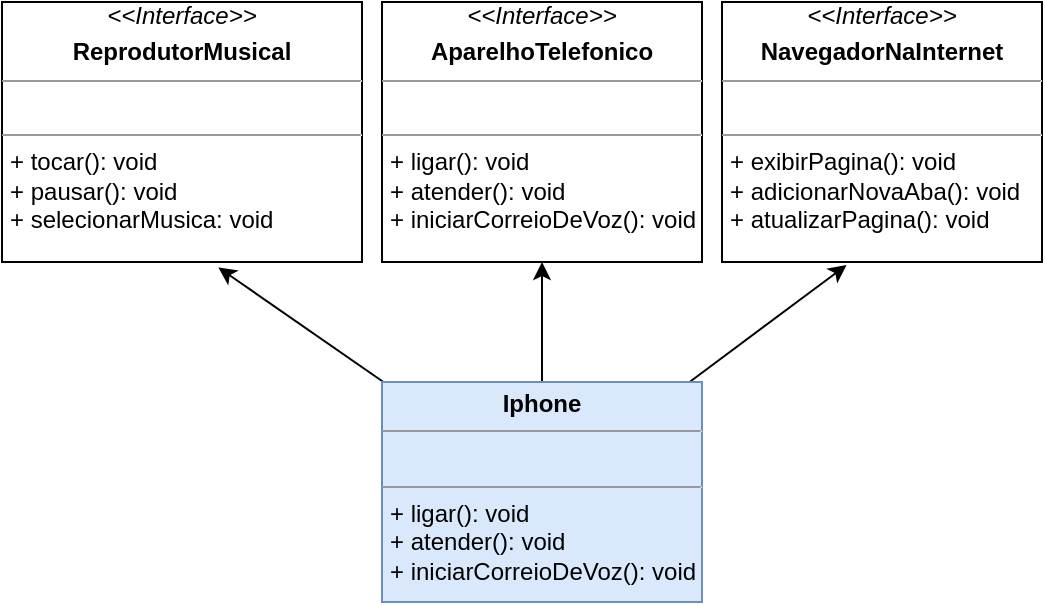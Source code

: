<mxfile>
    <diagram id="K7GSP3UxWVov4agXDlog" name="Página-1">
        <mxGraphModel dx="896" dy="992" grid="1" gridSize="10" guides="1" tooltips="1" connect="1" arrows="1" fold="1" page="1" pageScale="1" pageWidth="827" pageHeight="1169" math="0" shadow="0">
            <root>
                <mxCell id="0"/>
                <mxCell id="1" parent="0"/>
                <mxCell id="2" value="&lt;div style=&quot;text-align: center;&quot;&gt;&lt;i style=&quot;background-color: initial; border-color: var(--border-color);&quot;&gt;&amp;lt;&amp;lt;Interface&amp;gt;&amp;gt;&lt;/i&gt;&lt;/div&gt;&lt;p style=&quot;margin:0px;margin-top:4px;text-align:center;&quot;&gt;&lt;b&gt;ReprodutorMusical&lt;/b&gt;&lt;/p&gt;&lt;hr size=&quot;1&quot;&gt;&lt;p style=&quot;margin:0px;margin-left:4px;&quot;&gt;&lt;br&gt;&lt;/p&gt;&lt;hr size=&quot;1&quot;&gt;&lt;p style=&quot;margin:0px;margin-left:4px;&quot;&gt;+ tocar(): void&lt;br&gt;&lt;/p&gt;&lt;p style=&quot;margin:0px;margin-left:4px;&quot;&gt;+ pausar(): void&lt;br&gt;+ selecionarMusica: void&lt;/p&gt;" style="verticalAlign=top;align=left;overflow=fill;fontSize=12;fontFamily=Helvetica;html=1;" vertex="1" parent="1">
                    <mxGeometry x="130" y="120" width="180" height="130" as="geometry"/>
                </mxCell>
                <mxCell id="3" value="&lt;div style=&quot;border-color: var(--border-color); text-align: center;&quot;&gt;&lt;i style=&quot;border-color: var(--border-color); background-color: initial;&quot;&gt;&amp;lt;&amp;lt;Interface&amp;gt;&amp;gt;&lt;/i&gt;&lt;/div&gt;&lt;p style=&quot;margin:0px;margin-top:4px;text-align:center;&quot;&gt;&lt;b&gt;AparelhoTelefonico&lt;/b&gt;&lt;/p&gt;&lt;hr size=&quot;1&quot;&gt;&lt;p style=&quot;margin:0px;margin-left:4px;&quot;&gt;&lt;br&gt;&lt;/p&gt;&lt;hr size=&quot;1&quot;&gt;&lt;p style=&quot;margin:0px;margin-left:4px;&quot;&gt;+ ligar(): void&lt;br&gt;+ atender(): void&lt;br&gt;+ iniciarCorreioDeVoz(): void&lt;/p&gt;" style="verticalAlign=top;align=left;overflow=fill;fontSize=12;fontFamily=Helvetica;html=1;" vertex="1" parent="1">
                    <mxGeometry x="320" y="120" width="160" height="130" as="geometry"/>
                </mxCell>
                <mxCell id="4" value="&lt;div style=&quot;border-color: var(--border-color); text-align: center;&quot;&gt;&lt;i style=&quot;border-color: var(--border-color); background-color: initial;&quot;&gt;&amp;lt;&amp;lt;Interface&amp;gt;&amp;gt;&lt;/i&gt;&lt;/div&gt;&lt;p style=&quot;margin:0px;margin-top:4px;text-align:center;&quot;&gt;&lt;b&gt;NavegadorNaInternet&lt;/b&gt;&lt;/p&gt;&lt;hr size=&quot;1&quot;&gt;&lt;p style=&quot;margin:0px;margin-left:4px;&quot;&gt;&lt;br&gt;&lt;/p&gt;&lt;hr size=&quot;1&quot;&gt;&lt;p style=&quot;margin:0px;margin-left:4px;&quot;&gt;+ exibirPagina(): void&lt;br&gt;+ adicionarNovaAba(): void&lt;br&gt;+ atualizarPagina(): void&lt;/p&gt;" style="verticalAlign=top;align=left;overflow=fill;fontSize=12;fontFamily=Helvetica;html=1;" vertex="1" parent="1">
                    <mxGeometry x="490" y="120" width="160" height="130" as="geometry"/>
                </mxCell>
                <mxCell id="6" style="edgeStyle=none;html=1;entryX=0.601;entryY=1.021;entryDx=0;entryDy=0;entryPerimeter=0;" edge="1" parent="1" source="5" target="2">
                    <mxGeometry relative="1" as="geometry"/>
                </mxCell>
                <mxCell id="7" style="edgeStyle=none;html=1;entryX=0.5;entryY=1;entryDx=0;entryDy=0;" edge="1" parent="1" source="5" target="3">
                    <mxGeometry relative="1" as="geometry"/>
                </mxCell>
                <mxCell id="8" style="edgeStyle=none;html=1;entryX=0.389;entryY=1.012;entryDx=0;entryDy=0;entryPerimeter=0;" edge="1" parent="1" source="5" target="4">
                    <mxGeometry relative="1" as="geometry"/>
                </mxCell>
                <mxCell id="5" value="&lt;p style=&quot;margin:0px;margin-top:4px;text-align:center;&quot;&gt;&lt;b&gt;Iphone&lt;/b&gt;&lt;/p&gt;&lt;hr size=&quot;1&quot;&gt;&lt;p style=&quot;margin:0px;margin-left:4px;&quot;&gt;&lt;br&gt;&lt;/p&gt;&lt;hr size=&quot;1&quot;&gt;&lt;p style=&quot;margin:0px;margin-left:4px;&quot;&gt;+ ligar(): void&lt;br&gt;+ atender(): void&lt;br&gt;+ iniciarCorreioDeVoz(): void&lt;/p&gt;" style="verticalAlign=top;align=left;overflow=fill;fontSize=12;fontFamily=Helvetica;html=1;fillColor=#dae8fc;strokeColor=#6c8ebf;" vertex="1" parent="1">
                    <mxGeometry x="320" y="310" width="160" height="110" as="geometry"/>
                </mxCell>
            </root>
        </mxGraphModel>
    </diagram>
</mxfile>